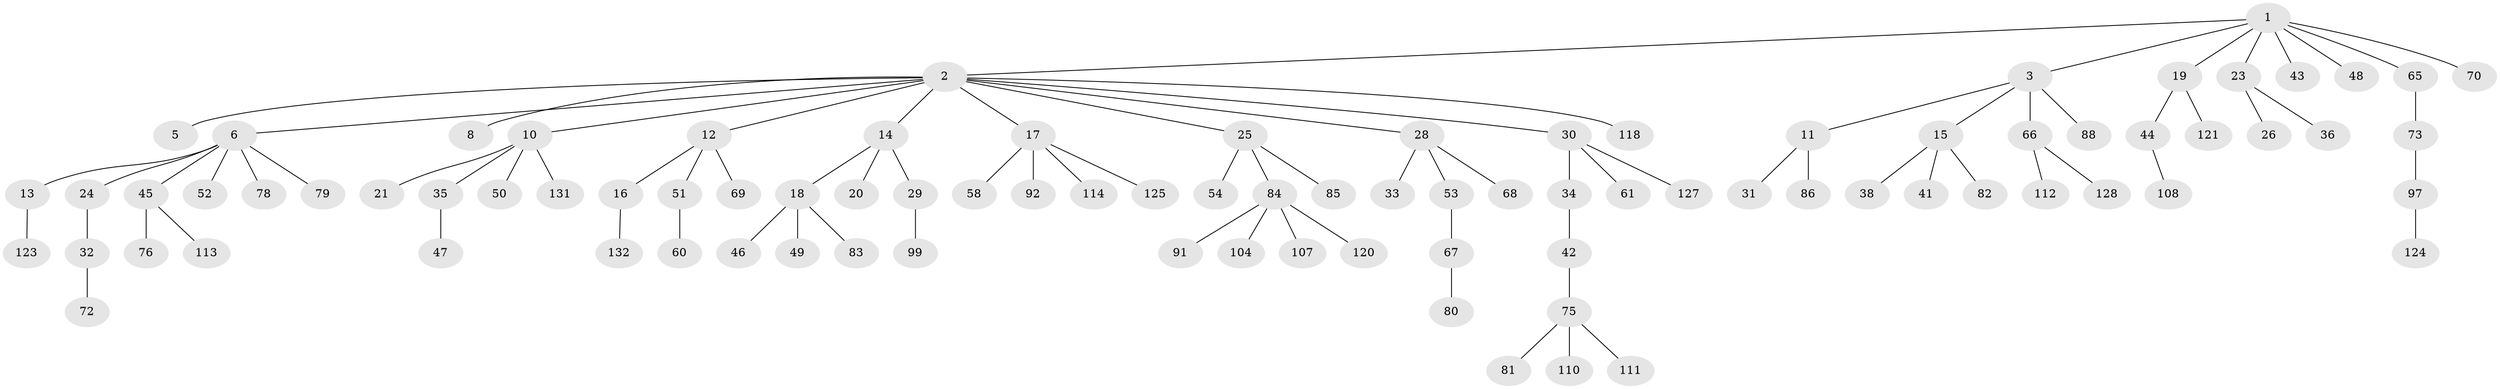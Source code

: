 // original degree distribution, {8: 0.022727272727272728, 6: 0.015151515151515152, 5: 0.03787878787878788, 2: 0.20454545454545456, 1: 0.553030303030303, 4: 0.06060606060606061, 3: 0.10606060606060606}
// Generated by graph-tools (version 1.1) at 2025/42/03/06/25 10:42:02]
// undirected, 91 vertices, 90 edges
graph export_dot {
graph [start="1"]
  node [color=gray90,style=filled];
  1 [super="+63"];
  2 [super="+4"];
  3 [super="+9"];
  5 [super="+101"];
  6 [super="+7"];
  8 [super="+71"];
  10 [super="+37"];
  11 [super="+129"];
  12;
  13;
  14 [super="+22"];
  15;
  16;
  17 [super="+59"];
  18;
  19;
  20;
  21 [super="+116"];
  23 [super="+77"];
  24 [super="+27"];
  25 [super="+40"];
  26;
  28 [super="+57"];
  29 [super="+39"];
  30 [super="+126"];
  31;
  32 [super="+90"];
  33 [super="+102"];
  34;
  35 [super="+64"];
  36;
  38;
  41;
  42 [super="+62"];
  43 [super="+119"];
  44 [super="+98"];
  45 [super="+56"];
  46 [super="+95"];
  47 [super="+115"];
  48;
  49 [super="+106"];
  50;
  51 [super="+89"];
  52;
  53 [super="+55"];
  54;
  58 [super="+87"];
  60;
  61;
  65 [super="+117"];
  66 [super="+100"];
  67;
  68;
  69 [super="+74"];
  70;
  72;
  73 [super="+96"];
  75 [super="+93"];
  76;
  78 [super="+105"];
  79;
  80;
  81;
  82 [super="+109"];
  83 [super="+94"];
  84 [super="+103"];
  85;
  86;
  88;
  91;
  92;
  97;
  99;
  104;
  107;
  108;
  110;
  111;
  112;
  113;
  114 [super="+130"];
  118;
  120 [super="+122"];
  121;
  123;
  124;
  125;
  127;
  128;
  131;
  132;
  1 -- 2;
  1 -- 3;
  1 -- 19;
  1 -- 23;
  1 -- 43;
  1 -- 48;
  1 -- 65;
  1 -- 70;
  2 -- 10;
  2 -- 25;
  2 -- 30;
  2 -- 118;
  2 -- 5;
  2 -- 6;
  2 -- 8;
  2 -- 12;
  2 -- 14;
  2 -- 17;
  2 -- 28;
  3 -- 11;
  3 -- 66;
  3 -- 88;
  3 -- 15;
  6 -- 13;
  6 -- 24;
  6 -- 45;
  6 -- 52;
  6 -- 78;
  6 -- 79;
  10 -- 21;
  10 -- 35;
  10 -- 50;
  10 -- 131;
  11 -- 31;
  11 -- 86;
  12 -- 16;
  12 -- 51;
  12 -- 69;
  13 -- 123;
  14 -- 18;
  14 -- 20;
  14 -- 29;
  15 -- 38;
  15 -- 41;
  15 -- 82;
  16 -- 132;
  17 -- 58;
  17 -- 92;
  17 -- 114;
  17 -- 125;
  18 -- 46;
  18 -- 49;
  18 -- 83;
  19 -- 44;
  19 -- 121;
  23 -- 26;
  23 -- 36;
  24 -- 32;
  25 -- 54;
  25 -- 84;
  25 -- 85;
  28 -- 33;
  28 -- 53;
  28 -- 68;
  29 -- 99;
  30 -- 34;
  30 -- 61;
  30 -- 127;
  32 -- 72;
  34 -- 42;
  35 -- 47;
  42 -- 75;
  44 -- 108;
  45 -- 113;
  45 -- 76;
  51 -- 60;
  53 -- 67;
  65 -- 73;
  66 -- 112;
  66 -- 128;
  67 -- 80;
  73 -- 97;
  75 -- 81;
  75 -- 111;
  75 -- 110;
  84 -- 91;
  84 -- 104;
  84 -- 107;
  84 -- 120;
  97 -- 124;
}
